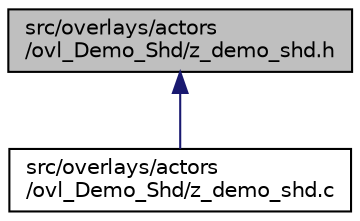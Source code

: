 digraph "src/overlays/actors/ovl_Demo_Shd/z_demo_shd.h"
{
 // LATEX_PDF_SIZE
  edge [fontname="Helvetica",fontsize="10",labelfontname="Helvetica",labelfontsize="10"];
  node [fontname="Helvetica",fontsize="10",shape=record];
  Node1 [label="src/overlays/actors\l/ovl_Demo_Shd/z_demo_shd.h",height=0.2,width=0.4,color="black", fillcolor="grey75", style="filled", fontcolor="black",tooltip=" "];
  Node1 -> Node2 [dir="back",color="midnightblue",fontsize="10",style="solid",fontname="Helvetica"];
  Node2 [label="src/overlays/actors\l/ovl_Demo_Shd/z_demo_shd.c",height=0.2,width=0.4,color="black", fillcolor="white", style="filled",URL="$dc/db9/z__demo__shd_8c.html",tooltip=" "];
}
